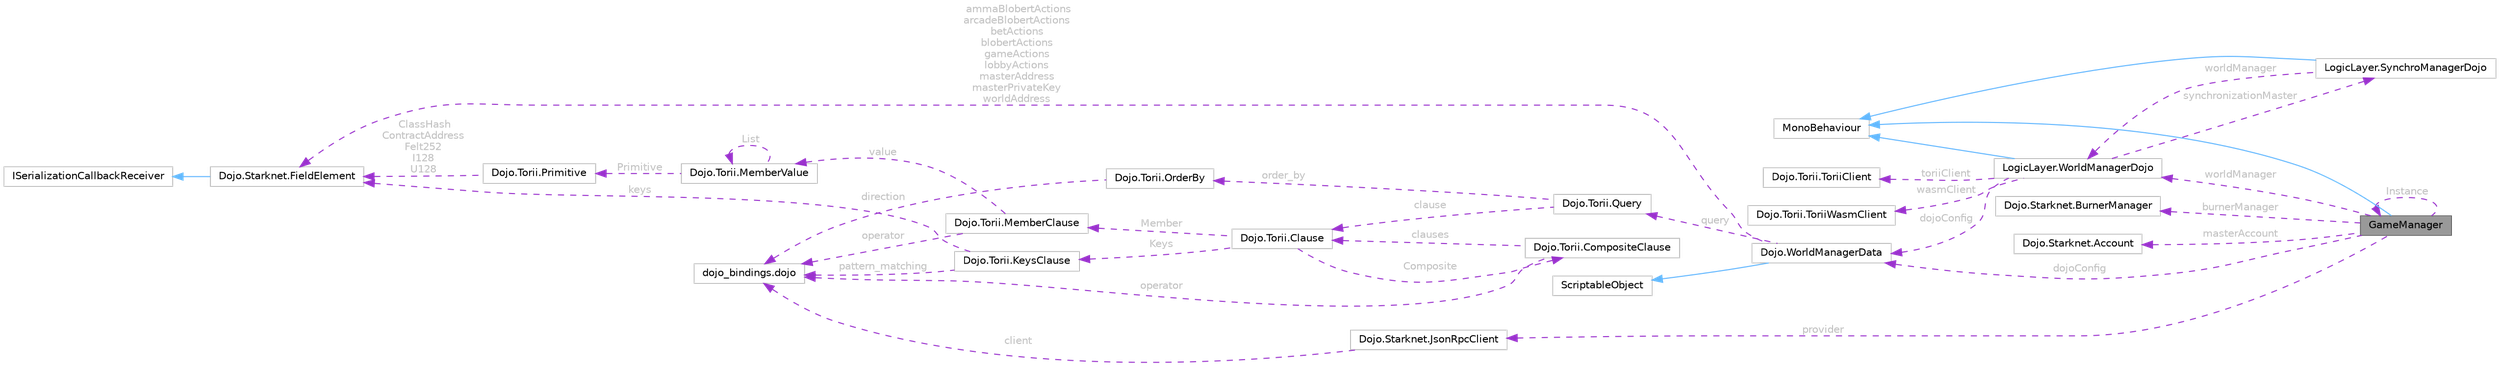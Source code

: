 digraph "GameManager"
{
 // LATEX_PDF_SIZE
  bgcolor="transparent";
  edge [fontname=Helvetica,fontsize=10,labelfontname=Helvetica,labelfontsize=10];
  node [fontname=Helvetica,fontsize=10,shape=box,height=0.2,width=0.4];
  rankdir="LR";
  Node1 [id="Node000001",label="GameManager",height=0.2,width=0.4,color="gray40", fillcolor="grey60", style="filled", fontcolor="black",tooltip=" "];
  Node2 -> Node1 [id="edge1_Node000001_Node000002",dir="back",color="steelblue1",style="solid",tooltip=" "];
  Node2 [id="Node000002",label="MonoBehaviour",height=0.2,width=0.4,color="grey75", fillcolor="white", style="filled",tooltip=" "];
  Node1 -> Node1 [id="edge2_Node000001_Node000001",dir="back",color="darkorchid3",style="dashed",tooltip=" ",label=" Instance",fontcolor="grey" ];
  Node3 -> Node1 [id="edge3_Node000001_Node000003",dir="back",color="darkorchid3",style="dashed",tooltip=" ",label=" worldManager",fontcolor="grey" ];
  Node3 [id="Node000003",label="LogicLayer.WorldManagerDojo",height=0.2,width=0.4,color="grey75", fillcolor="white", style="filled",URL="$class_logic_layer_1_1_world_manager_dojo.html",tooltip=" "];
  Node2 -> Node3 [id="edge4_Node000003_Node000002",dir="back",color="steelblue1",style="solid",tooltip=" "];
  Node4 -> Node3 [id="edge5_Node000003_Node000004",dir="back",color="darkorchid3",style="dashed",tooltip=" ",label=" synchronizationMaster",fontcolor="grey" ];
  Node4 [id="Node000004",label="LogicLayer.SynchroManagerDojo",height=0.2,width=0.4,color="grey75", fillcolor="white", style="filled",URL="$class_logic_layer_1_1_synchro_manager_dojo.html",tooltip=" "];
  Node2 -> Node4 [id="edge6_Node000004_Node000002",dir="back",color="steelblue1",style="solid",tooltip=" "];
  Node3 -> Node4 [id="edge7_Node000004_Node000003",dir="back",color="darkorchid3",style="dashed",tooltip=" ",label=" worldManager",fontcolor="grey" ];
  Node5 -> Node3 [id="edge8_Node000003_Node000005",dir="back",color="darkorchid3",style="dashed",tooltip=" ",label=" toriiClient",fontcolor="grey" ];
  Node5 [id="Node000005",label="Dojo.Torii.ToriiClient",height=0.2,width=0.4,color="grey75", fillcolor="white", style="filled",URL="$class_dojo_1_1_torii_1_1_torii_client.html",tooltip=" "];
  Node6 -> Node3 [id="edge9_Node000003_Node000006",dir="back",color="darkorchid3",style="dashed",tooltip=" ",label=" wasmClient",fontcolor="grey" ];
  Node6 [id="Node000006",label="Dojo.Torii.ToriiWasmClient",height=0.2,width=0.4,color="grey75", fillcolor="white", style="filled",URL="$class_dojo_1_1_torii_1_1_torii_wasm_client.html",tooltip=" "];
  Node7 -> Node3 [id="edge10_Node000003_Node000007",dir="back",color="darkorchid3",style="dashed",tooltip=" ",label=" dojoConfig",fontcolor="grey" ];
  Node7 [id="Node000007",label="Dojo.WorldManagerData",height=0.2,width=0.4,color="grey75", fillcolor="white", style="filled",URL="$class_dojo_1_1_world_manager_data.html",tooltip=" "];
  Node8 -> Node7 [id="edge11_Node000007_Node000008",dir="back",color="steelblue1",style="solid",tooltip=" "];
  Node8 [id="Node000008",label="ScriptableObject",height=0.2,width=0.4,color="grey75", fillcolor="white", style="filled",tooltip=" "];
  Node9 -> Node7 [id="edge12_Node000007_Node000009",dir="back",color="darkorchid3",style="dashed",tooltip=" ",label=" ammaBlobertActions\narcadeBlobertActions\nbetActions\nblobertActions\ngameActions\nlobbyActions\nmasterAddress\nmasterPrivateKey\nworldAddress",fontcolor="grey" ];
  Node9 [id="Node000009",label="Dojo.Starknet.FieldElement",height=0.2,width=0.4,color="grey75", fillcolor="white", style="filled",URL="$class_dojo_1_1_starknet_1_1_field_element.html",tooltip=" "];
  Node10 -> Node9 [id="edge13_Node000009_Node000010",dir="back",color="steelblue1",style="solid",tooltip=" "];
  Node10 [id="Node000010",label="ISerializationCallbackReceiver",height=0.2,width=0.4,color="grey75", fillcolor="white", style="filled",tooltip=" "];
  Node11 -> Node7 [id="edge14_Node000007_Node000011",dir="back",color="darkorchid3",style="dashed",tooltip=" ",label=" query",fontcolor="grey" ];
  Node11 [id="Node000011",label="Dojo.Torii.Query",height=0.2,width=0.4,color="grey75", fillcolor="white", style="filled",URL="$class_dojo_1_1_torii_1_1_query.html",tooltip=" "];
  Node12 -> Node11 [id="edge15_Node000011_Node000012",dir="back",color="darkorchid3",style="dashed",tooltip=" ",label=" clause",fontcolor="grey" ];
  Node12 [id="Node000012",label="Dojo.Torii.Clause",height=0.2,width=0.4,color="grey75", fillcolor="white", style="filled",URL="$struct_dojo_1_1_torii_1_1_clause.html",tooltip=" "];
  Node13 -> Node12 [id="edge16_Node000012_Node000013",dir="back",color="darkorchid3",style="dashed",tooltip=" ",label=" Keys",fontcolor="grey" ];
  Node13 [id="Node000013",label="Dojo.Torii.KeysClause",height=0.2,width=0.4,color="grey75", fillcolor="white", style="filled",URL="$struct_dojo_1_1_torii_1_1_keys_clause.html",tooltip=" "];
  Node9 -> Node13 [id="edge17_Node000013_Node000009",dir="back",color="darkorchid3",style="dashed",tooltip=" ",label=" keys",fontcolor="grey" ];
  Node14 -> Node13 [id="edge18_Node000013_Node000014",dir="back",color="darkorchid3",style="dashed",tooltip=" ",label=" pattern_matching",fontcolor="grey" ];
  Node14 [id="Node000014",label="dojo_bindings.dojo",height=0.2,width=0.4,color="grey75", fillcolor="white", style="filled",tooltip=" "];
  Node15 -> Node12 [id="edge19_Node000012_Node000015",dir="back",color="darkorchid3",style="dashed",tooltip=" ",label=" Member",fontcolor="grey" ];
  Node15 [id="Node000015",label="Dojo.Torii.MemberClause",height=0.2,width=0.4,color="grey75", fillcolor="white", style="filled",URL="$struct_dojo_1_1_torii_1_1_member_clause.html",tooltip=" "];
  Node14 -> Node15 [id="edge20_Node000015_Node000014",dir="back",color="darkorchid3",style="dashed",tooltip=" ",label=" operator",fontcolor="grey" ];
  Node16 -> Node15 [id="edge21_Node000015_Node000016",dir="back",color="darkorchid3",style="dashed",tooltip=" ",label=" value",fontcolor="grey" ];
  Node16 [id="Node000016",label="Dojo.Torii.MemberValue",height=0.2,width=0.4,color="grey75", fillcolor="white", style="filled",URL="$struct_dojo_1_1_torii_1_1_member_value.html",tooltip=" "];
  Node17 -> Node16 [id="edge22_Node000016_Node000017",dir="back",color="darkorchid3",style="dashed",tooltip=" ",label=" Primitive",fontcolor="grey" ];
  Node17 [id="Node000017",label="Dojo.Torii.Primitive",height=0.2,width=0.4,color="grey75", fillcolor="white", style="filled",URL="$struct_dojo_1_1_torii_1_1_primitive.html",tooltip=" "];
  Node9 -> Node17 [id="edge23_Node000017_Node000009",dir="back",color="darkorchid3",style="dashed",tooltip=" ",label=" ClassHash\nContractAddress\nFelt252\nI128\nU128",fontcolor="grey" ];
  Node16 -> Node16 [id="edge24_Node000016_Node000016",dir="back",color="darkorchid3",style="dashed",tooltip=" ",label=" List",fontcolor="grey" ];
  Node18 -> Node12 [id="edge25_Node000012_Node000018",dir="back",color="darkorchid3",style="dashed",tooltip=" ",label=" Composite",fontcolor="grey" ];
  Node18 [id="Node000018",label="Dojo.Torii.CompositeClause",height=0.2,width=0.4,color="grey75", fillcolor="white", style="filled",URL="$struct_dojo_1_1_torii_1_1_composite_clause.html",tooltip=" "];
  Node14 -> Node18 [id="edge26_Node000018_Node000014",dir="back",color="darkorchid3",style="dashed",tooltip=" ",label=" operator",fontcolor="grey" ];
  Node12 -> Node18 [id="edge27_Node000018_Node000012",dir="back",color="darkorchid3",style="dashed",tooltip=" ",label=" clauses",fontcolor="grey" ];
  Node19 -> Node11 [id="edge28_Node000011_Node000019",dir="back",color="darkorchid3",style="dashed",tooltip=" ",label=" order_by",fontcolor="grey" ];
  Node19 [id="Node000019",label="Dojo.Torii.OrderBy",height=0.2,width=0.4,color="grey75", fillcolor="white", style="filled",URL="$struct_dojo_1_1_torii_1_1_order_by.html",tooltip=" "];
  Node14 -> Node19 [id="edge29_Node000019_Node000014",dir="back",color="darkorchid3",style="dashed",tooltip=" ",label=" direction",fontcolor="grey" ];
  Node7 -> Node1 [id="edge30_Node000001_Node000007",dir="back",color="darkorchid3",style="dashed",tooltip=" ",label=" dojoConfig",fontcolor="grey" ];
  Node20 -> Node1 [id="edge31_Node000001_Node000020",dir="back",color="darkorchid3",style="dashed",tooltip=" ",label=" burnerManager",fontcolor="grey" ];
  Node20 [id="Node000020",label="Dojo.Starknet.BurnerManager",height=0.2,width=0.4,color="grey75", fillcolor="white", style="filled",URL="$class_dojo_1_1_starknet_1_1_burner_manager.html",tooltip=" "];
  Node21 -> Node1 [id="edge32_Node000001_Node000021",dir="back",color="darkorchid3",style="dashed",tooltip=" ",label=" provider",fontcolor="grey" ];
  Node21 [id="Node000021",label="Dojo.Starknet.JsonRpcClient",height=0.2,width=0.4,color="grey75", fillcolor="white", style="filled",URL="$class_dojo_1_1_starknet_1_1_json_rpc_client.html",tooltip=" "];
  Node14 -> Node21 [id="edge33_Node000021_Node000014",dir="back",color="darkorchid3",style="dashed",tooltip=" ",label=" client",fontcolor="grey" ];
  Node22 -> Node1 [id="edge34_Node000001_Node000022",dir="back",color="darkorchid3",style="dashed",tooltip=" ",label=" masterAccount",fontcolor="grey" ];
  Node22 [id="Node000022",label="Dojo.Starknet.Account",height=0.2,width=0.4,color="grey75", fillcolor="white", style="filled",URL="$class_dojo_1_1_starknet_1_1_account.html",tooltip=" "];
}
